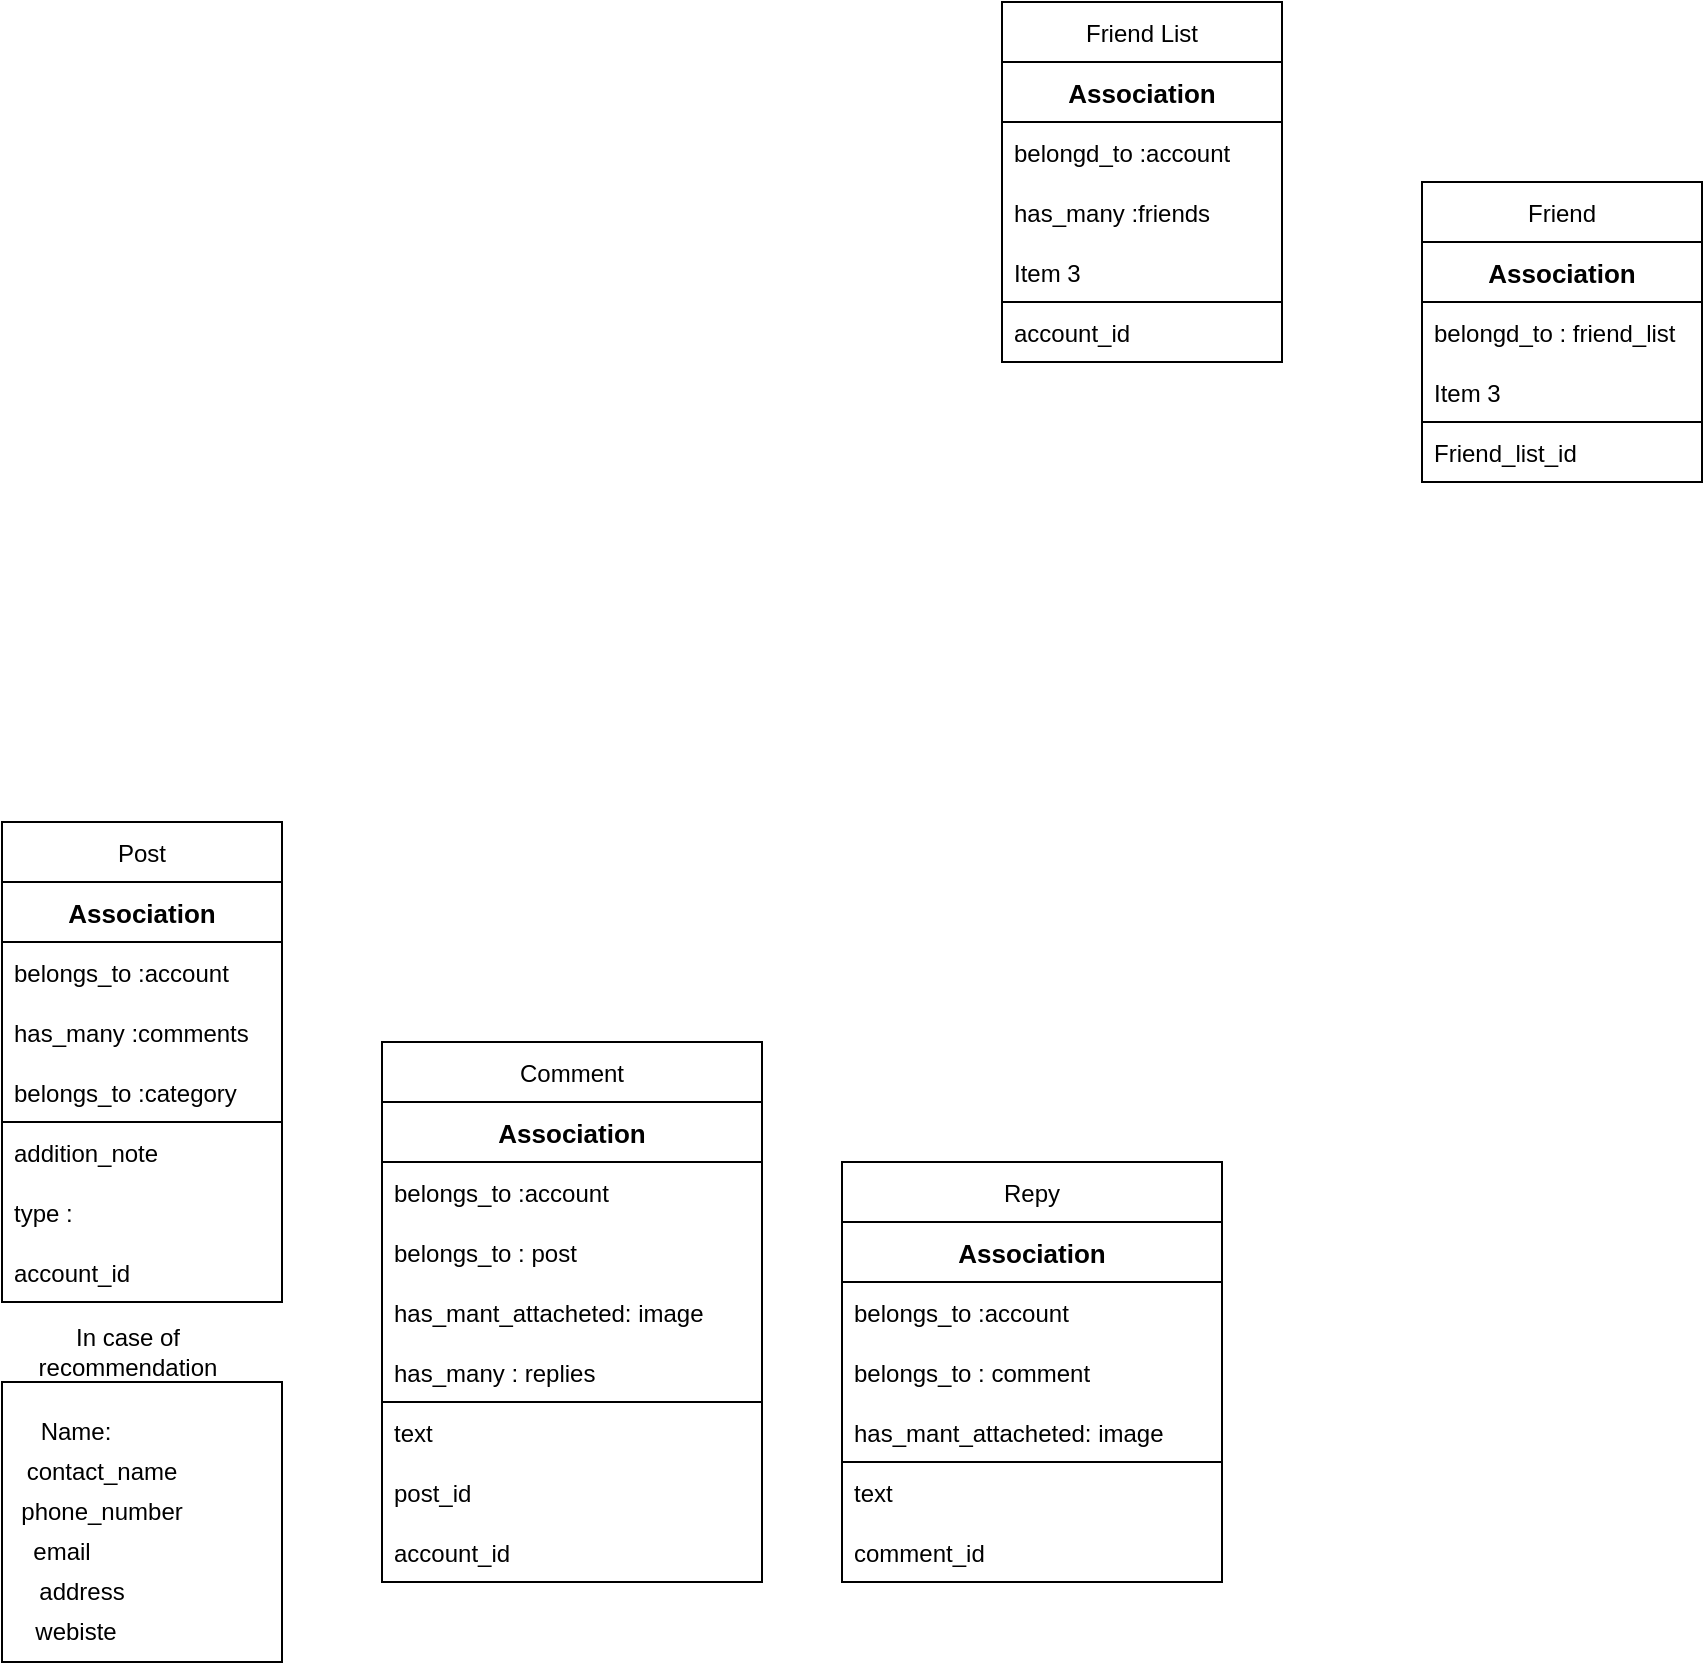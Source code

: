 <mxfile version="20.3.7" type="github">
  <diagram id="rpbeiXpMNxPF-P6dxbBi" name="Page-1">
    <mxGraphModel dx="1350" dy="805" grid="1" gridSize="10" guides="1" tooltips="1" connect="1" arrows="1" fold="1" page="1" pageScale="1" pageWidth="827" pageHeight="1169" math="0" shadow="0">
      <root>
        <mxCell id="0" />
        <mxCell id="1" parent="0" />
        <mxCell id="O4mm3eUfPezuXlzJhmtS-6" value="Post" style="swimlane;fontStyle=0;childLayout=stackLayout;horizontal=1;startSize=30;horizontalStack=0;resizeParent=1;resizeParentMax=0;resizeLast=0;collapsible=1;marginBottom=0;" parent="1" vertex="1">
          <mxGeometry x="320" y="430" width="140" height="240" as="geometry" />
        </mxCell>
        <mxCell id="O4mm3eUfPezuXlzJhmtS-34" value="Association" style="swimlane;fontStyle=1;childLayout=stackLayout;horizontal=1;startSize=30;horizontalStack=0;resizeParent=1;resizeParentMax=0;resizeLast=0;collapsible=1;marginBottom=0;fontSize=13;" parent="O4mm3eUfPezuXlzJhmtS-6" vertex="1">
          <mxGeometry y="30" width="140" height="120" as="geometry" />
        </mxCell>
        <mxCell id="O4mm3eUfPezuXlzJhmtS-35" value="belongs_to :account" style="text;strokeColor=none;fillColor=none;align=left;verticalAlign=middle;spacingLeft=4;spacingRight=4;overflow=hidden;points=[[0,0.5],[1,0.5]];portConstraint=eastwest;rotatable=0;" parent="O4mm3eUfPezuXlzJhmtS-34" vertex="1">
          <mxGeometry y="30" width="140" height="30" as="geometry" />
        </mxCell>
        <mxCell id="O4mm3eUfPezuXlzJhmtS-36" value="has_many :comments" style="text;strokeColor=none;fillColor=none;align=left;verticalAlign=middle;spacingLeft=4;spacingRight=4;overflow=hidden;points=[[0,0.5],[1,0.5]];portConstraint=eastwest;rotatable=0;" parent="O4mm3eUfPezuXlzJhmtS-34" vertex="1">
          <mxGeometry y="60" width="140" height="30" as="geometry" />
        </mxCell>
        <mxCell id="O4mm3eUfPezuXlzJhmtS-37" value="belongs_to :category" style="text;strokeColor=none;fillColor=none;align=left;verticalAlign=middle;spacingLeft=4;spacingRight=4;overflow=hidden;points=[[0,0.5],[1,0.5]];portConstraint=eastwest;rotatable=0;" parent="O4mm3eUfPezuXlzJhmtS-34" vertex="1">
          <mxGeometry y="90" width="140" height="30" as="geometry" />
        </mxCell>
        <mxCell id="O4mm3eUfPezuXlzJhmtS-7" value="addition_note" style="text;strokeColor=none;fillColor=none;align=left;verticalAlign=middle;spacingLeft=4;spacingRight=4;overflow=hidden;points=[[0,0.5],[1,0.5]];portConstraint=eastwest;rotatable=0;" parent="O4mm3eUfPezuXlzJhmtS-6" vertex="1">
          <mxGeometry y="150" width="140" height="30" as="geometry" />
        </mxCell>
        <mxCell id="XUFeYwcyvRlTDBbxxb-6-2" value="type :" style="text;strokeColor=none;fillColor=none;align=left;verticalAlign=middle;spacingLeft=4;spacingRight=4;overflow=hidden;points=[[0,0.5],[1,0.5]];portConstraint=eastwest;rotatable=0;" vertex="1" parent="O4mm3eUfPezuXlzJhmtS-6">
          <mxGeometry y="180" width="140" height="30" as="geometry" />
        </mxCell>
        <mxCell id="XUFeYwcyvRlTDBbxxb-6-1" value="account_id" style="text;strokeColor=none;fillColor=none;align=left;verticalAlign=middle;spacingLeft=4;spacingRight=4;overflow=hidden;points=[[0,0.5],[1,0.5]];portConstraint=eastwest;rotatable=0;" vertex="1" parent="O4mm3eUfPezuXlzJhmtS-6">
          <mxGeometry y="210" width="140" height="30" as="geometry" />
        </mxCell>
        <mxCell id="O4mm3eUfPezuXlzJhmtS-11" value="Friend List" style="swimlane;fontStyle=0;childLayout=stackLayout;horizontal=1;startSize=30;horizontalStack=0;resizeParent=1;resizeParentMax=0;resizeLast=0;collapsible=1;marginBottom=0;" parent="1" vertex="1">
          <mxGeometry x="820" y="20" width="140" height="180" as="geometry" />
        </mxCell>
        <mxCell id="O4mm3eUfPezuXlzJhmtS-26" value="Association" style="swimlane;fontStyle=1;childLayout=stackLayout;horizontal=1;startSize=30;horizontalStack=0;resizeParent=1;resizeParentMax=0;resizeLast=0;collapsible=1;marginBottom=0;fontSize=13;" parent="O4mm3eUfPezuXlzJhmtS-11" vertex="1">
          <mxGeometry y="30" width="140" height="120" as="geometry" />
        </mxCell>
        <mxCell id="O4mm3eUfPezuXlzJhmtS-27" value="belongd_to :account" style="text;strokeColor=none;fillColor=none;align=left;verticalAlign=middle;spacingLeft=4;spacingRight=4;overflow=hidden;points=[[0,0.5],[1,0.5]];portConstraint=eastwest;rotatable=0;" parent="O4mm3eUfPezuXlzJhmtS-26" vertex="1">
          <mxGeometry y="30" width="140" height="30" as="geometry" />
        </mxCell>
        <mxCell id="O4mm3eUfPezuXlzJhmtS-28" value="has_many :friends" style="text;strokeColor=none;fillColor=none;align=left;verticalAlign=middle;spacingLeft=4;spacingRight=4;overflow=hidden;points=[[0,0.5],[1,0.5]];portConstraint=eastwest;rotatable=0;" parent="O4mm3eUfPezuXlzJhmtS-26" vertex="1">
          <mxGeometry y="60" width="140" height="30" as="geometry" />
        </mxCell>
        <mxCell id="O4mm3eUfPezuXlzJhmtS-29" value="Item 3" style="text;strokeColor=none;fillColor=none;align=left;verticalAlign=middle;spacingLeft=4;spacingRight=4;overflow=hidden;points=[[0,0.5],[1,0.5]];portConstraint=eastwest;rotatable=0;" parent="O4mm3eUfPezuXlzJhmtS-26" vertex="1">
          <mxGeometry y="90" width="140" height="30" as="geometry" />
        </mxCell>
        <mxCell id="O4mm3eUfPezuXlzJhmtS-12" value="account_id" style="text;strokeColor=none;fillColor=none;align=left;verticalAlign=middle;spacingLeft=4;spacingRight=4;overflow=hidden;points=[[0,0.5],[1,0.5]];portConstraint=eastwest;rotatable=0;" parent="O4mm3eUfPezuXlzJhmtS-11" vertex="1">
          <mxGeometry y="150" width="140" height="30" as="geometry" />
        </mxCell>
        <mxCell id="O4mm3eUfPezuXlzJhmtS-15" value="Friend" style="swimlane;fontStyle=0;childLayout=stackLayout;horizontal=1;startSize=30;horizontalStack=0;resizeParent=1;resizeParentMax=0;resizeLast=0;collapsible=1;marginBottom=0;" parent="1" vertex="1">
          <mxGeometry x="1030" y="110" width="140" height="150" as="geometry" />
        </mxCell>
        <mxCell id="O4mm3eUfPezuXlzJhmtS-30" value="Association" style="swimlane;fontStyle=1;childLayout=stackLayout;horizontal=1;startSize=30;horizontalStack=0;resizeParent=1;resizeParentMax=0;resizeLast=0;collapsible=1;marginBottom=0;fontSize=13;" parent="O4mm3eUfPezuXlzJhmtS-15" vertex="1">
          <mxGeometry y="30" width="140" height="90" as="geometry" />
        </mxCell>
        <mxCell id="O4mm3eUfPezuXlzJhmtS-31" value="belongd_to : friend_list" style="text;strokeColor=none;fillColor=none;align=left;verticalAlign=middle;spacingLeft=4;spacingRight=4;overflow=hidden;points=[[0,0.5],[1,0.5]];portConstraint=eastwest;rotatable=0;" parent="O4mm3eUfPezuXlzJhmtS-30" vertex="1">
          <mxGeometry y="30" width="140" height="30" as="geometry" />
        </mxCell>
        <mxCell id="O4mm3eUfPezuXlzJhmtS-33" value="Item 3" style="text;strokeColor=none;fillColor=none;align=left;verticalAlign=middle;spacingLeft=4;spacingRight=4;overflow=hidden;points=[[0,0.5],[1,0.5]];portConstraint=eastwest;rotatable=0;" parent="O4mm3eUfPezuXlzJhmtS-30" vertex="1">
          <mxGeometry y="60" width="140" height="30" as="geometry" />
        </mxCell>
        <mxCell id="O4mm3eUfPezuXlzJhmtS-17" value="Friend_list_id" style="text;strokeColor=none;fillColor=none;align=left;verticalAlign=middle;spacingLeft=4;spacingRight=4;overflow=hidden;points=[[0,0.5],[1,0.5]];portConstraint=eastwest;rotatable=0;" parent="O4mm3eUfPezuXlzJhmtS-15" vertex="1">
          <mxGeometry y="120" width="140" height="30" as="geometry" />
        </mxCell>
        <mxCell id="GVFQHKW2TWY5ddt-tu7w-4" value="Comment" style="swimlane;fontStyle=0;childLayout=stackLayout;horizontal=1;startSize=30;horizontalStack=0;resizeParent=1;resizeParentMax=0;resizeLast=0;collapsible=1;marginBottom=0;" parent="1" vertex="1">
          <mxGeometry x="510" y="540" width="190" height="270" as="geometry" />
        </mxCell>
        <mxCell id="GVFQHKW2TWY5ddt-tu7w-5" value="Association" style="swimlane;fontStyle=1;childLayout=stackLayout;horizontal=1;startSize=30;horizontalStack=0;resizeParent=1;resizeParentMax=0;resizeLast=0;collapsible=1;marginBottom=0;fontSize=13;" parent="GVFQHKW2TWY5ddt-tu7w-4" vertex="1">
          <mxGeometry y="30" width="190" height="150" as="geometry" />
        </mxCell>
        <mxCell id="GVFQHKW2TWY5ddt-tu7w-6" value="belongs_to :account" style="text;strokeColor=none;fillColor=none;align=left;verticalAlign=middle;spacingLeft=4;spacingRight=4;overflow=hidden;points=[[0,0.5],[1,0.5]];portConstraint=eastwest;rotatable=0;" parent="GVFQHKW2TWY5ddt-tu7w-5" vertex="1">
          <mxGeometry y="30" width="190" height="30" as="geometry" />
        </mxCell>
        <mxCell id="GVFQHKW2TWY5ddt-tu7w-7" value="belongs_to : post" style="text;strokeColor=none;fillColor=none;align=left;verticalAlign=middle;spacingLeft=4;spacingRight=4;overflow=hidden;points=[[0,0.5],[1,0.5]];portConstraint=eastwest;rotatable=0;" parent="GVFQHKW2TWY5ddt-tu7w-5" vertex="1">
          <mxGeometry y="60" width="190" height="30" as="geometry" />
        </mxCell>
        <mxCell id="GVFQHKW2TWY5ddt-tu7w-8" value="has_mant_attacheted: image" style="text;strokeColor=none;fillColor=none;align=left;verticalAlign=middle;spacingLeft=4;spacingRight=4;overflow=hidden;points=[[0,0.5],[1,0.5]];portConstraint=eastwest;rotatable=0;" parent="GVFQHKW2TWY5ddt-tu7w-5" vertex="1">
          <mxGeometry y="90" width="190" height="30" as="geometry" />
        </mxCell>
        <mxCell id="GVFQHKW2TWY5ddt-tu7w-17" value="has_many : replies" style="text;strokeColor=none;fillColor=none;align=left;verticalAlign=middle;spacingLeft=4;spacingRight=4;overflow=hidden;points=[[0,0.5],[1,0.5]];portConstraint=eastwest;rotatable=0;" parent="GVFQHKW2TWY5ddt-tu7w-5" vertex="1">
          <mxGeometry y="120" width="190" height="30" as="geometry" />
        </mxCell>
        <mxCell id="GVFQHKW2TWY5ddt-tu7w-9" value="text" style="text;strokeColor=none;fillColor=none;align=left;verticalAlign=middle;spacingLeft=4;spacingRight=4;overflow=hidden;points=[[0,0.5],[1,0.5]];portConstraint=eastwest;rotatable=0;" parent="GVFQHKW2TWY5ddt-tu7w-4" vertex="1">
          <mxGeometry y="180" width="190" height="30" as="geometry" />
        </mxCell>
        <mxCell id="XUFeYwcyvRlTDBbxxb-6-3" value="post_id" style="text;strokeColor=none;fillColor=none;align=left;verticalAlign=middle;spacingLeft=4;spacingRight=4;overflow=hidden;points=[[0,0.5],[1,0.5]];portConstraint=eastwest;rotatable=0;" vertex="1" parent="GVFQHKW2TWY5ddt-tu7w-4">
          <mxGeometry y="210" width="190" height="30" as="geometry" />
        </mxCell>
        <mxCell id="XUFeYwcyvRlTDBbxxb-6-4" value="account_id" style="text;strokeColor=none;fillColor=none;align=left;verticalAlign=middle;spacingLeft=4;spacingRight=4;overflow=hidden;points=[[0,0.5],[1,0.5]];portConstraint=eastwest;rotatable=0;" vertex="1" parent="GVFQHKW2TWY5ddt-tu7w-4">
          <mxGeometry y="240" width="190" height="30" as="geometry" />
        </mxCell>
        <mxCell id="GVFQHKW2TWY5ddt-tu7w-11" value="Repy" style="swimlane;fontStyle=0;childLayout=stackLayout;horizontal=1;startSize=30;horizontalStack=0;resizeParent=1;resizeParentMax=0;resizeLast=0;collapsible=1;marginBottom=0;" parent="1" vertex="1">
          <mxGeometry x="740" y="600" width="190" height="210" as="geometry" />
        </mxCell>
        <mxCell id="GVFQHKW2TWY5ddt-tu7w-12" value="Association" style="swimlane;fontStyle=1;childLayout=stackLayout;horizontal=1;startSize=30;horizontalStack=0;resizeParent=1;resizeParentMax=0;resizeLast=0;collapsible=1;marginBottom=0;fontSize=13;" parent="GVFQHKW2TWY5ddt-tu7w-11" vertex="1">
          <mxGeometry y="30" width="190" height="120" as="geometry" />
        </mxCell>
        <mxCell id="GVFQHKW2TWY5ddt-tu7w-13" value="belongs_to :account" style="text;strokeColor=none;fillColor=none;align=left;verticalAlign=middle;spacingLeft=4;spacingRight=4;overflow=hidden;points=[[0,0.5],[1,0.5]];portConstraint=eastwest;rotatable=0;" parent="GVFQHKW2TWY5ddt-tu7w-12" vertex="1">
          <mxGeometry y="30" width="190" height="30" as="geometry" />
        </mxCell>
        <mxCell id="GVFQHKW2TWY5ddt-tu7w-14" value="belongs_to : comment" style="text;strokeColor=none;fillColor=none;align=left;verticalAlign=middle;spacingLeft=4;spacingRight=4;overflow=hidden;points=[[0,0.5],[1,0.5]];portConstraint=eastwest;rotatable=0;" parent="GVFQHKW2TWY5ddt-tu7w-12" vertex="1">
          <mxGeometry y="60" width="190" height="30" as="geometry" />
        </mxCell>
        <mxCell id="GVFQHKW2TWY5ddt-tu7w-15" value="has_mant_attacheted: image" style="text;strokeColor=none;fillColor=none;align=left;verticalAlign=middle;spacingLeft=4;spacingRight=4;overflow=hidden;points=[[0,0.5],[1,0.5]];portConstraint=eastwest;rotatable=0;" parent="GVFQHKW2TWY5ddt-tu7w-12" vertex="1">
          <mxGeometry y="90" width="190" height="30" as="geometry" />
        </mxCell>
        <mxCell id="GVFQHKW2TWY5ddt-tu7w-16" value="text" style="text;strokeColor=none;fillColor=none;align=left;verticalAlign=middle;spacingLeft=4;spacingRight=4;overflow=hidden;points=[[0,0.5],[1,0.5]];portConstraint=eastwest;rotatable=0;" parent="GVFQHKW2TWY5ddt-tu7w-11" vertex="1">
          <mxGeometry y="150" width="190" height="30" as="geometry" />
        </mxCell>
        <mxCell id="XUFeYwcyvRlTDBbxxb-6-5" value="comment_id" style="text;strokeColor=none;fillColor=none;align=left;verticalAlign=middle;spacingLeft=4;spacingRight=4;overflow=hidden;points=[[0,0.5],[1,0.5]];portConstraint=eastwest;rotatable=0;" vertex="1" parent="GVFQHKW2TWY5ddt-tu7w-11">
          <mxGeometry y="180" width="190" height="30" as="geometry" />
        </mxCell>
        <mxCell id="XUFeYwcyvRlTDBbxxb-6-7" value="" style="whiteSpace=wrap;html=1;aspect=fixed;" vertex="1" parent="1">
          <mxGeometry x="320" y="710" width="140" height="140" as="geometry" />
        </mxCell>
        <mxCell id="XUFeYwcyvRlTDBbxxb-6-9" value="In case of recommendation" style="text;html=1;strokeColor=none;fillColor=none;align=center;verticalAlign=middle;whiteSpace=wrap;rounded=0;" vertex="1" parent="1">
          <mxGeometry x="320" y="680" width="126" height="30" as="geometry" />
        </mxCell>
        <mxCell id="XUFeYwcyvRlTDBbxxb-6-10" value="Name:" style="text;html=1;strokeColor=none;fillColor=none;align=center;verticalAlign=middle;whiteSpace=wrap;rounded=0;" vertex="1" parent="1">
          <mxGeometry x="327" y="720" width="60" height="30" as="geometry" />
        </mxCell>
        <mxCell id="XUFeYwcyvRlTDBbxxb-6-11" value="contact_name" style="text;html=1;strokeColor=none;fillColor=none;align=center;verticalAlign=middle;whiteSpace=wrap;rounded=0;" vertex="1" parent="1">
          <mxGeometry x="340" y="740" width="60" height="30" as="geometry" />
        </mxCell>
        <mxCell id="XUFeYwcyvRlTDBbxxb-6-12" value="phone_number" style="text;html=1;strokeColor=none;fillColor=none;align=center;verticalAlign=middle;whiteSpace=wrap;rounded=0;" vertex="1" parent="1">
          <mxGeometry x="340" y="760" width="60" height="30" as="geometry" />
        </mxCell>
        <mxCell id="XUFeYwcyvRlTDBbxxb-6-13" value="email" style="text;html=1;strokeColor=none;fillColor=none;align=center;verticalAlign=middle;whiteSpace=wrap;rounded=0;" vertex="1" parent="1">
          <mxGeometry x="320" y="780" width="60" height="30" as="geometry" />
        </mxCell>
        <mxCell id="XUFeYwcyvRlTDBbxxb-6-14" value="address" style="text;html=1;strokeColor=none;fillColor=none;align=center;verticalAlign=middle;whiteSpace=wrap;rounded=0;" vertex="1" parent="1">
          <mxGeometry x="330" y="800" width="60" height="30" as="geometry" />
        </mxCell>
        <mxCell id="XUFeYwcyvRlTDBbxxb-6-15" value="webiste" style="text;html=1;strokeColor=none;fillColor=none;align=center;verticalAlign=middle;whiteSpace=wrap;rounded=0;" vertex="1" parent="1">
          <mxGeometry x="327" y="820" width="60" height="30" as="geometry" />
        </mxCell>
      </root>
    </mxGraphModel>
  </diagram>
</mxfile>
